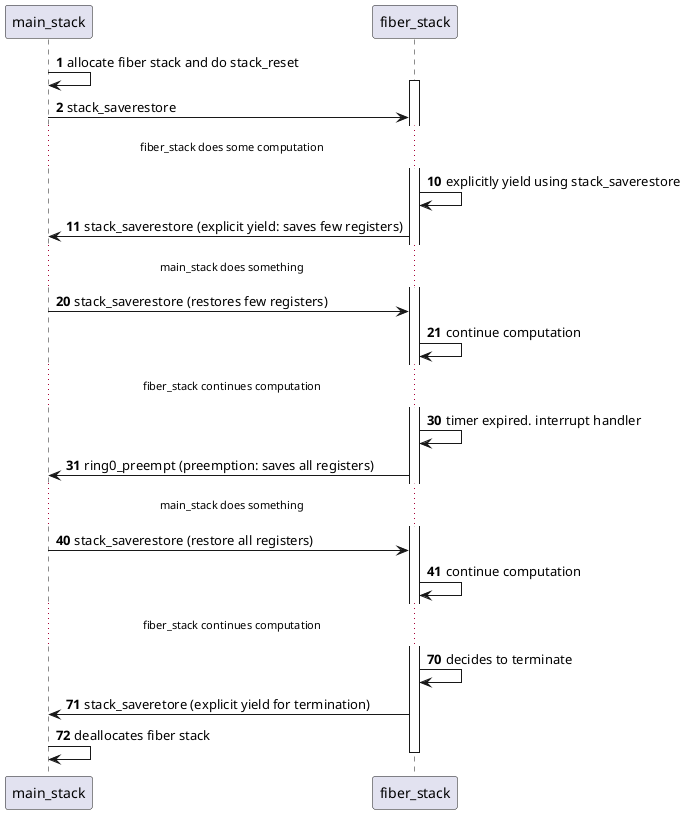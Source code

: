 @startuml

autonumber


main_stack  -> main_stack       : allocate fiber stack and do stack_reset
activate fiber_stack
main_stack  -> fiber_stack      : stack_saverestore

...fiber_stack does some computation...

autonumber 10
fiber_stack -> fiber_stack      : explicitly yield using stack_saverestore
fiber_stack -> main_stack       : stack_saverestore (explicit yield: saves few registers)

...main_stack does something...

autonumber 20
main_stack  -> fiber_stack      : stack_saverestore (restores few registers)
fiber_stack -> fiber_stack      : continue computation

...fiber_stack continues computation...

autonumber 30
fiber_stack -> fiber_stack      : timer expired. interrupt handler
fiber_stack -> main_stack       : ring0_preempt (preemption: saves all registers)

...main_stack does something...
autonumber 40

main_stack  -> fiber_stack      : stack_saverestore (restore all registers)
fiber_stack -> fiber_stack      : continue computation

...fiber_stack continues computation...

autonumber 70
fiber_stack -> fiber_stack      : decides to terminate
fiber_stack -> main_stack       : stack_saveretore (explicit yield for termination)
main_stack  -> main_stack       : deallocates fiber stack
deactivate fiber_stack


@enduml
